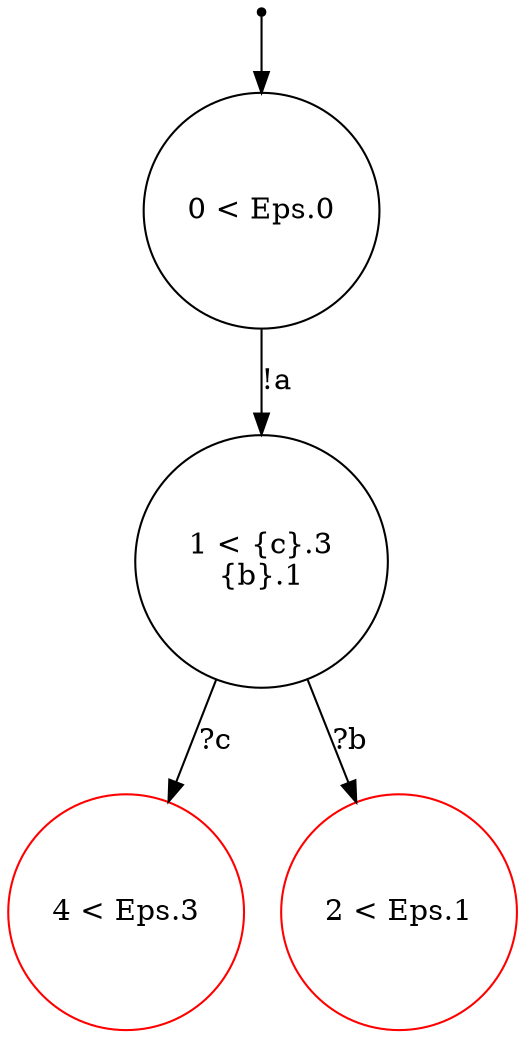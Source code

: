 digraph {
 node [shape=point] ENTRY
 node [shape=circle]
4 [label="4 < Eps.3
" color="red"]
2 [label="2 < Eps.1
" color="red"]
1 [label="1 < {c}.3
{b}.1
"]
0 [label="0 < Eps.0
"]
ENTRY -> 0
1 -> 2 [label="?b"]
1 -> 4 [label="?c"]
0 -> 1 [label="!a"]

}